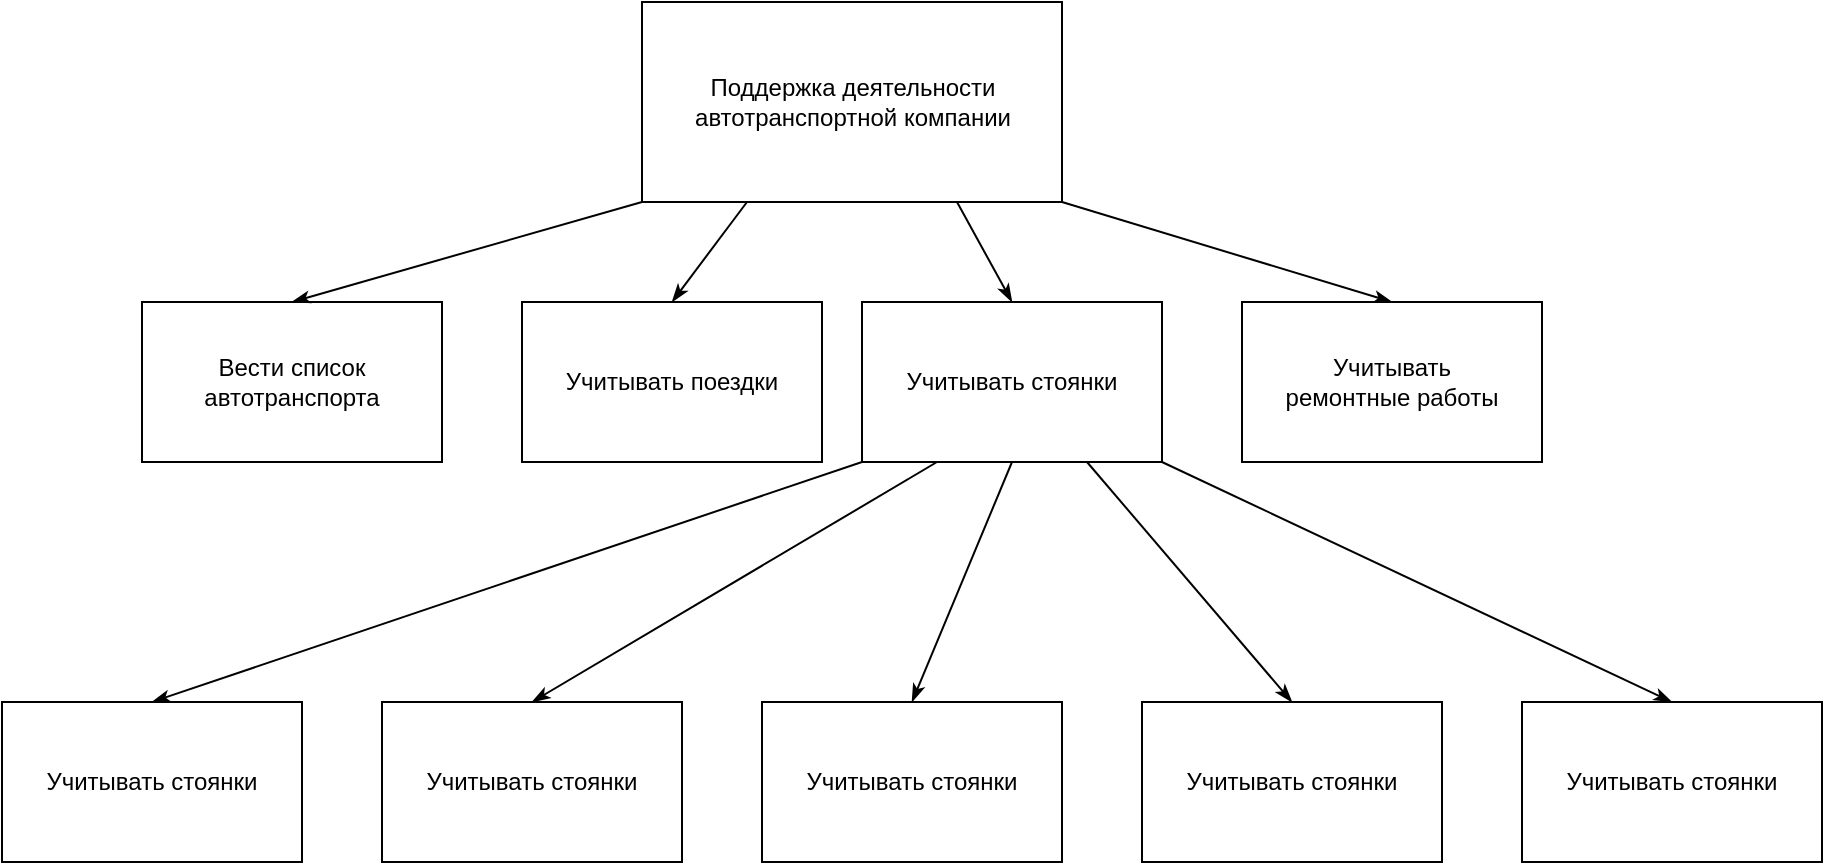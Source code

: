 <mxfile version="14.8.3" type="github">
  <diagram id="W5JkKnaNi3M0iucoaM6a" name="Page-1">
    <mxGraphModel dx="1422" dy="705" grid="1" gridSize="10" guides="1" tooltips="1" connect="1" arrows="1" fold="1" page="1" pageScale="1" pageWidth="1654" pageHeight="2336" math="0" shadow="0">
      <root>
        <mxCell id="0" />
        <mxCell id="1" parent="0" />
        <mxCell id="LExB75-Qr8U2OTZdNFjI-1" value="" style="rounded=0;whiteSpace=wrap;html=1;" vertex="1" parent="1">
          <mxGeometry x="660" y="210" width="210" height="100" as="geometry" />
        </mxCell>
        <mxCell id="LExB75-Qr8U2OTZdNFjI-2" value="Поддержка деятельности автотранспортной компании" style="text;html=1;strokeColor=none;fillColor=none;align=center;verticalAlign=middle;whiteSpace=wrap;rounded=0;" vertex="1" parent="1">
          <mxGeometry x="672.5" y="222.5" width="185" height="75" as="geometry" />
        </mxCell>
        <mxCell id="LExB75-Qr8U2OTZdNFjI-3" value="" style="rounded=0;whiteSpace=wrap;html=1;" vertex="1" parent="1">
          <mxGeometry x="410" y="360" width="150" height="80" as="geometry" />
        </mxCell>
        <mxCell id="LExB75-Qr8U2OTZdNFjI-4" value="Вести список автотранспорта" style="text;html=1;strokeColor=none;fillColor=none;align=center;verticalAlign=middle;whiteSpace=wrap;rounded=0;" vertex="1" parent="1">
          <mxGeometry x="430" y="375" width="110" height="50" as="geometry" />
        </mxCell>
        <mxCell id="LExB75-Qr8U2OTZdNFjI-5" value="" style="rounded=0;whiteSpace=wrap;html=1;" vertex="1" parent="1">
          <mxGeometry x="600" y="360" width="150" height="80" as="geometry" />
        </mxCell>
        <mxCell id="LExB75-Qr8U2OTZdNFjI-6" value="Учитывать поездки" style="text;html=1;strokeColor=none;fillColor=none;align=center;verticalAlign=middle;whiteSpace=wrap;rounded=0;" vertex="1" parent="1">
          <mxGeometry x="620" y="375" width="110" height="50" as="geometry" />
        </mxCell>
        <mxCell id="LExB75-Qr8U2OTZdNFjI-7" value="" style="rounded=0;whiteSpace=wrap;html=1;" vertex="1" parent="1">
          <mxGeometry x="770" y="360" width="150" height="80" as="geometry" />
        </mxCell>
        <mxCell id="LExB75-Qr8U2OTZdNFjI-8" value="Учитывать стоянки" style="text;html=1;strokeColor=none;fillColor=none;align=center;verticalAlign=middle;whiteSpace=wrap;rounded=0;" vertex="1" parent="1">
          <mxGeometry x="790" y="375" width="110" height="50" as="geometry" />
        </mxCell>
        <mxCell id="LExB75-Qr8U2OTZdNFjI-9" value="" style="rounded=0;whiteSpace=wrap;html=1;" vertex="1" parent="1">
          <mxGeometry x="960" y="360" width="150" height="80" as="geometry" />
        </mxCell>
        <mxCell id="LExB75-Qr8U2OTZdNFjI-10" value="Учитывать ремонтные работы" style="text;html=1;strokeColor=none;fillColor=none;align=center;verticalAlign=middle;whiteSpace=wrap;rounded=0;" vertex="1" parent="1">
          <mxGeometry x="980" y="375" width="110" height="50" as="geometry" />
        </mxCell>
        <mxCell id="LExB75-Qr8U2OTZdNFjI-11" value="" style="endArrow=none;html=1;entryX=0;entryY=1;entryDx=0;entryDy=0;exitX=0.5;exitY=0;exitDx=0;exitDy=0;endFill=0;startArrow=classicThin;startFill=1;" edge="1" parent="1" source="LExB75-Qr8U2OTZdNFjI-3" target="LExB75-Qr8U2OTZdNFjI-1">
          <mxGeometry width="50" height="50" relative="1" as="geometry">
            <mxPoint x="700" y="460" as="sourcePoint" />
            <mxPoint x="750" y="410" as="targetPoint" />
          </mxGeometry>
        </mxCell>
        <mxCell id="LExB75-Qr8U2OTZdNFjI-12" value="" style="endArrow=none;html=1;entryX=0.25;entryY=1;entryDx=0;entryDy=0;exitX=0.5;exitY=0;exitDx=0;exitDy=0;startArrow=classicThin;startFill=1;" edge="1" parent="1" source="LExB75-Qr8U2OTZdNFjI-5" target="LExB75-Qr8U2OTZdNFjI-1">
          <mxGeometry width="50" height="50" relative="1" as="geometry">
            <mxPoint x="495" y="370" as="sourcePoint" />
            <mxPoint x="670" y="320" as="targetPoint" />
          </mxGeometry>
        </mxCell>
        <mxCell id="LExB75-Qr8U2OTZdNFjI-13" value="" style="endArrow=none;html=1;entryX=0.75;entryY=1;entryDx=0;entryDy=0;exitX=0.5;exitY=0;exitDx=0;exitDy=0;startArrow=classicThin;startFill=1;" edge="1" parent="1" source="LExB75-Qr8U2OTZdNFjI-7" target="LExB75-Qr8U2OTZdNFjI-1">
          <mxGeometry width="50" height="50" relative="1" as="geometry">
            <mxPoint x="505" y="380" as="sourcePoint" />
            <mxPoint x="680" y="330" as="targetPoint" />
          </mxGeometry>
        </mxCell>
        <mxCell id="LExB75-Qr8U2OTZdNFjI-14" value="" style="endArrow=none;html=1;entryX=1;entryY=1;entryDx=0;entryDy=0;exitX=0.5;exitY=0;exitDx=0;exitDy=0;startArrow=classicThin;startFill=1;" edge="1" parent="1" source="LExB75-Qr8U2OTZdNFjI-9" target="LExB75-Qr8U2OTZdNFjI-1">
          <mxGeometry width="50" height="50" relative="1" as="geometry">
            <mxPoint x="515" y="390" as="sourcePoint" />
            <mxPoint x="690" y="340" as="targetPoint" />
          </mxGeometry>
        </mxCell>
        <mxCell id="LExB75-Qr8U2OTZdNFjI-16" value="" style="rounded=0;whiteSpace=wrap;html=1;" vertex="1" parent="1">
          <mxGeometry x="530" y="560" width="150" height="80" as="geometry" />
        </mxCell>
        <mxCell id="LExB75-Qr8U2OTZdNFjI-17" value="Учитывать стоянки" style="text;html=1;strokeColor=none;fillColor=none;align=center;verticalAlign=middle;whiteSpace=wrap;rounded=0;" vertex="1" parent="1">
          <mxGeometry x="550" y="575" width="110" height="50" as="geometry" />
        </mxCell>
        <mxCell id="LExB75-Qr8U2OTZdNFjI-18" value="" style="rounded=0;whiteSpace=wrap;html=1;" vertex="1" parent="1">
          <mxGeometry x="720" y="560" width="150" height="80" as="geometry" />
        </mxCell>
        <mxCell id="LExB75-Qr8U2OTZdNFjI-19" value="Учитывать стоянки" style="text;html=1;strokeColor=none;fillColor=none;align=center;verticalAlign=middle;whiteSpace=wrap;rounded=0;" vertex="1" parent="1">
          <mxGeometry x="740" y="575" width="110" height="50" as="geometry" />
        </mxCell>
        <mxCell id="LExB75-Qr8U2OTZdNFjI-20" value="" style="rounded=0;whiteSpace=wrap;html=1;" vertex="1" parent="1">
          <mxGeometry x="910" y="560" width="150" height="80" as="geometry" />
        </mxCell>
        <mxCell id="LExB75-Qr8U2OTZdNFjI-21" value="Учитывать стоянки" style="text;html=1;strokeColor=none;fillColor=none;align=center;verticalAlign=middle;whiteSpace=wrap;rounded=0;" vertex="1" parent="1">
          <mxGeometry x="930" y="575" width="110" height="50" as="geometry" />
        </mxCell>
        <mxCell id="LExB75-Qr8U2OTZdNFjI-22" value="" style="rounded=0;whiteSpace=wrap;html=1;" vertex="1" parent="1">
          <mxGeometry x="1100" y="560" width="150" height="80" as="geometry" />
        </mxCell>
        <mxCell id="LExB75-Qr8U2OTZdNFjI-23" value="Учитывать стоянки" style="text;html=1;strokeColor=none;fillColor=none;align=center;verticalAlign=middle;whiteSpace=wrap;rounded=0;" vertex="1" parent="1">
          <mxGeometry x="1120" y="575" width="110" height="50" as="geometry" />
        </mxCell>
        <mxCell id="LExB75-Qr8U2OTZdNFjI-24" value="" style="rounded=0;whiteSpace=wrap;html=1;" vertex="1" parent="1">
          <mxGeometry x="340" y="560" width="150" height="80" as="geometry" />
        </mxCell>
        <mxCell id="LExB75-Qr8U2OTZdNFjI-25" value="Учитывать стоянки" style="text;html=1;strokeColor=none;fillColor=none;align=center;verticalAlign=middle;whiteSpace=wrap;rounded=0;" vertex="1" parent="1">
          <mxGeometry x="360" y="575" width="110" height="50" as="geometry" />
        </mxCell>
        <mxCell id="LExB75-Qr8U2OTZdNFjI-26" value="" style="endArrow=none;html=1;entryX=0;entryY=1;entryDx=0;entryDy=0;exitX=0.5;exitY=0;exitDx=0;exitDy=0;startArrow=classicThin;startFill=1;" edge="1" parent="1" source="LExB75-Qr8U2OTZdNFjI-24" target="LExB75-Qr8U2OTZdNFjI-7">
          <mxGeometry width="50" height="50" relative="1" as="geometry">
            <mxPoint x="485" y="530" as="sourcePoint" />
            <mxPoint x="660" y="480" as="targetPoint" />
          </mxGeometry>
        </mxCell>
        <mxCell id="LExB75-Qr8U2OTZdNFjI-27" value="" style="endArrow=none;html=1;entryX=0.25;entryY=1;entryDx=0;entryDy=0;exitX=0.5;exitY=0;exitDx=0;exitDy=0;startArrow=classicThin;startFill=1;" edge="1" parent="1" source="LExB75-Qr8U2OTZdNFjI-16" target="LExB75-Qr8U2OTZdNFjI-7">
          <mxGeometry width="50" height="50" relative="1" as="geometry">
            <mxPoint x="505" y="380" as="sourcePoint" />
            <mxPoint x="680" y="330" as="targetPoint" />
          </mxGeometry>
        </mxCell>
        <mxCell id="LExB75-Qr8U2OTZdNFjI-28" value="" style="endArrow=none;html=1;entryX=0.5;entryY=1;entryDx=0;entryDy=0;exitX=0.5;exitY=0;exitDx=0;exitDy=0;startArrow=classicThin;startFill=1;" edge="1" parent="1" source="LExB75-Qr8U2OTZdNFjI-18" target="LExB75-Qr8U2OTZdNFjI-7">
          <mxGeometry width="50" height="50" relative="1" as="geometry">
            <mxPoint x="515" y="390" as="sourcePoint" />
            <mxPoint x="690" y="340" as="targetPoint" />
          </mxGeometry>
        </mxCell>
        <mxCell id="LExB75-Qr8U2OTZdNFjI-29" value="" style="endArrow=none;html=1;entryX=0.75;entryY=1;entryDx=0;entryDy=0;exitX=0.5;exitY=0;exitDx=0;exitDy=0;startArrow=classicThin;startFill=1;" edge="1" parent="1" source="LExB75-Qr8U2OTZdNFjI-20" target="LExB75-Qr8U2OTZdNFjI-7">
          <mxGeometry width="50" height="50" relative="1" as="geometry">
            <mxPoint x="525" y="400" as="sourcePoint" />
            <mxPoint x="700" y="350" as="targetPoint" />
          </mxGeometry>
        </mxCell>
        <mxCell id="LExB75-Qr8U2OTZdNFjI-30" value="" style="endArrow=none;html=1;entryX=1;entryY=1;entryDx=0;entryDy=0;exitX=0.5;exitY=0;exitDx=0;exitDy=0;startArrow=classicThin;startFill=1;" edge="1" parent="1" source="LExB75-Qr8U2OTZdNFjI-22" target="LExB75-Qr8U2OTZdNFjI-7">
          <mxGeometry width="50" height="50" relative="1" as="geometry">
            <mxPoint x="535" y="410" as="sourcePoint" />
            <mxPoint x="710" y="360" as="targetPoint" />
          </mxGeometry>
        </mxCell>
      </root>
    </mxGraphModel>
  </diagram>
</mxfile>
